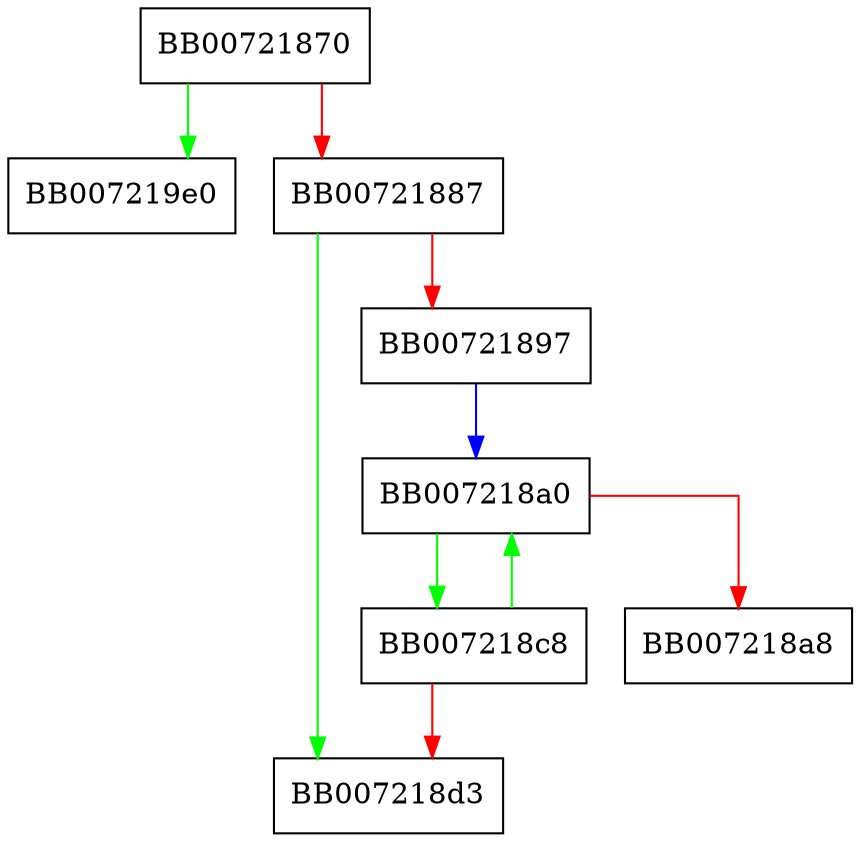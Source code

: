 digraph ossl_bio_init_core {
  node [shape="box"];
  graph [splines=ortho];
  BB00721870 -> BB007219e0 [color="green"];
  BB00721870 -> BB00721887 [color="red"];
  BB00721887 -> BB007218d3 [color="green"];
  BB00721887 -> BB00721897 [color="red"];
  BB00721897 -> BB007218a0 [color="blue"];
  BB007218a0 -> BB007218c8 [color="green"];
  BB007218a0 -> BB007218a8 [color="red"];
  BB007218c8 -> BB007218a0 [color="green"];
  BB007218c8 -> BB007218d3 [color="red"];
}